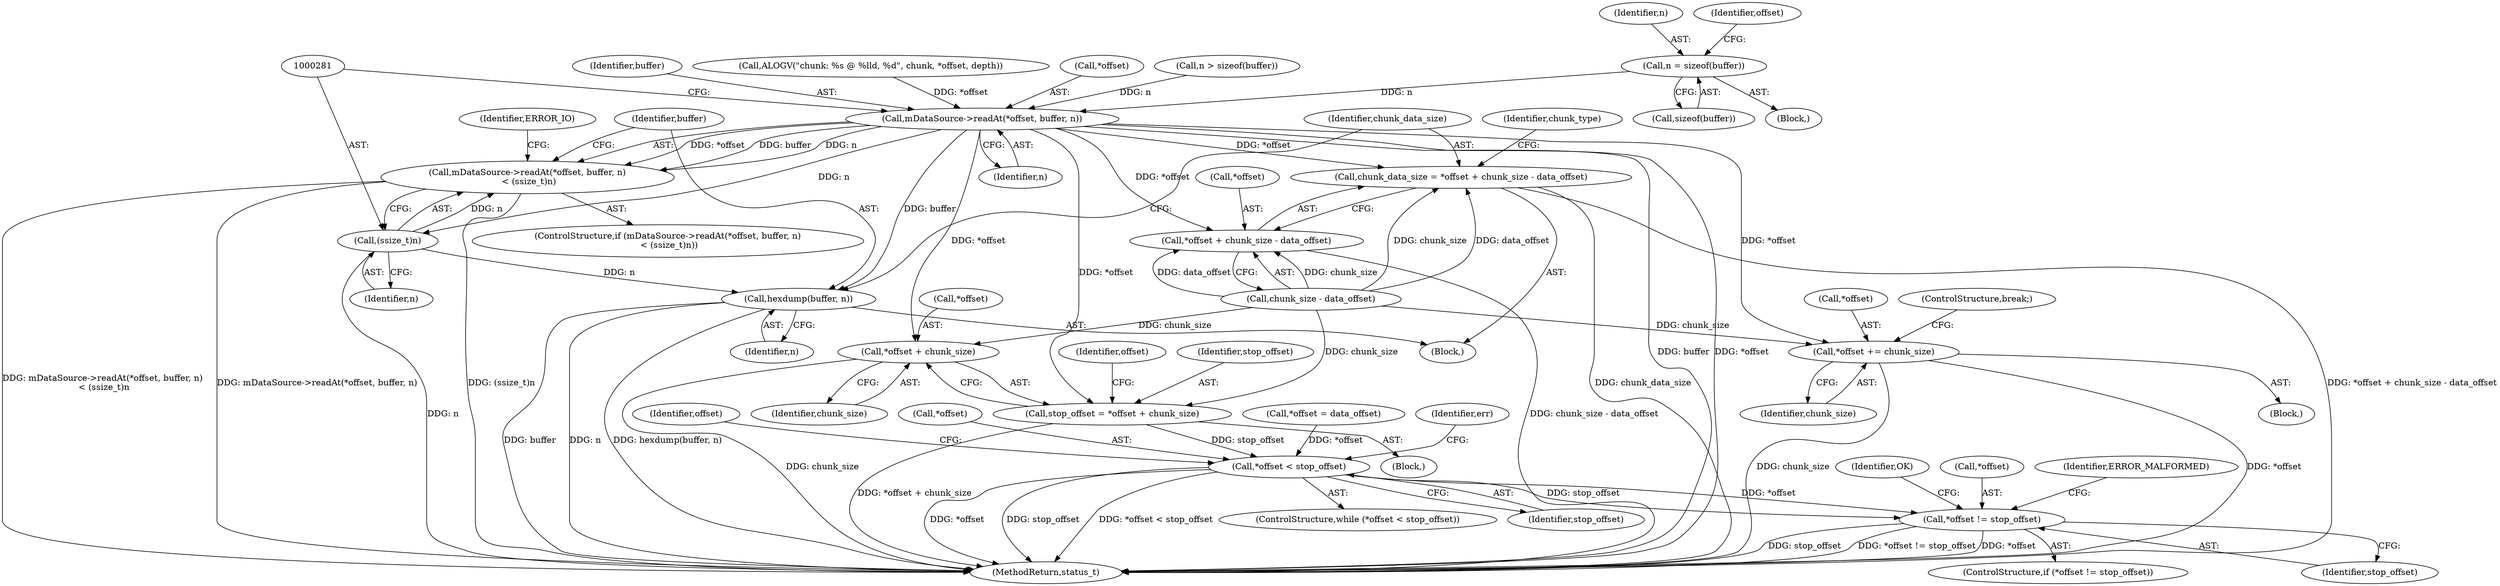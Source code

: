 digraph "0_Android_f4a88c8ed4f8186b3d6e2852993e063fc33ff231@API" {
"1000269" [label="(Call,n = sizeof(buffer))"];
"1000275" [label="(Call,mDataSource->readAt(*offset, buffer, n))"];
"1000274" [label="(Call,mDataSource->readAt(*offset, buffer, n)\n < (ssize_t)n)"];
"1000280" [label="(Call,(ssize_t)n)"];
"1000286" [label="(Call,hexdump(buffer, n))"];
"1000291" [label="(Call,chunk_data_size = *offset + chunk_size - data_offset)"];
"1000293" [label="(Call,*offset + chunk_size - data_offset)"];
"1000324" [label="(Call,stop_offset = *offset + chunk_size)"];
"1000335" [label="(Call,*offset < stop_offset)"];
"1000356" [label="(Call,*offset != stop_offset)"];
"1000326" [label="(Call,*offset + chunk_size)"];
"1002904" [label="(Call,*offset += chunk_size)"];
"1000268" [label="(Block,)"];
"1000270" [label="(Identifier,n)"];
"1000302" [label="(Identifier,chunk_type)"];
"1000286" [label="(Call,hexdump(buffer, n))"];
"1000327" [label="(Call,*offset)"];
"1000277" [label="(Identifier,offset)"];
"1000332" [label="(Identifier,offset)"];
"1000326" [label="(Call,*offset + chunk_size)"];
"1002903" [label="(Block,)"];
"1000322" [label="(Block,)"];
"1000278" [label="(Identifier,buffer)"];
"1000335" [label="(Call,*offset < stop_offset)"];
"1000285" [label="(Identifier,ERROR_IO)"];
"1000334" [label="(ControlStructure,while (*offset < stop_offset))"];
"1000287" [label="(Identifier,buffer)"];
"1000329" [label="(Identifier,chunk_size)"];
"1000330" [label="(Call,*offset = data_offset)"];
"1000342" [label="(Identifier,err)"];
"1000282" [label="(Identifier,n)"];
"1000356" [label="(Call,*offset != stop_offset)"];
"1000296" [label="(Call,chunk_size - data_offset)"];
"1002905" [label="(Call,*offset)"];
"1000338" [label="(Identifier,stop_offset)"];
"1000355" [label="(ControlStructure,if (*offset != stop_offset))"];
"1000364" [label="(Identifier,OK)"];
"1000271" [label="(Call,sizeof(buffer))"];
"1000269" [label="(Call,n = sizeof(buffer))"];
"1000275" [label="(Call,mDataSource->readAt(*offset, buffer, n))"];
"1000273" [label="(ControlStructure,if (mDataSource->readAt(*offset, buffer, n)\n < (ssize_t)n))"];
"1000288" [label="(Identifier,n)"];
"1000325" [label="(Identifier,stop_offset)"];
"1000294" [label="(Call,*offset)"];
"1000293" [label="(Call,*offset + chunk_size - data_offset)"];
"1002904" [label="(Call,*offset += chunk_size)"];
"1000292" [label="(Identifier,chunk_data_size)"];
"1000357" [label="(Call,*offset)"];
"1000359" [label="(Identifier,stop_offset)"];
"1000229" [label="(Call,ALOGV(\"chunk: %s @ %lld, %d\", chunk, *offset, depth))"];
"1000276" [label="(Call,*offset)"];
"1000324" [label="(Call,stop_offset = *offset + chunk_size)"];
"1000362" [label="(Identifier,ERROR_MALFORMED)"];
"1002911" [label="(MethodReturn,status_t)"];
"1000106" [label="(Block,)"];
"1000358" [label="(Identifier,offset)"];
"1000274" [label="(Call,mDataSource->readAt(*offset, buffer, n)\n < (ssize_t)n)"];
"1002908" [label="(ControlStructure,break;)"];
"1002907" [label="(Identifier,chunk_size)"];
"1000291" [label="(Call,chunk_data_size = *offset + chunk_size - data_offset)"];
"1000264" [label="(Call,n > sizeof(buffer))"];
"1000280" [label="(Call,(ssize_t)n)"];
"1000279" [label="(Identifier,n)"];
"1000336" [label="(Call,*offset)"];
"1000269" -> "1000268"  [label="AST: "];
"1000269" -> "1000271"  [label="CFG: "];
"1000270" -> "1000269"  [label="AST: "];
"1000271" -> "1000269"  [label="AST: "];
"1000277" -> "1000269"  [label="CFG: "];
"1000269" -> "1000275"  [label="DDG: n"];
"1000275" -> "1000274"  [label="AST: "];
"1000275" -> "1000279"  [label="CFG: "];
"1000276" -> "1000275"  [label="AST: "];
"1000278" -> "1000275"  [label="AST: "];
"1000279" -> "1000275"  [label="AST: "];
"1000281" -> "1000275"  [label="CFG: "];
"1000275" -> "1002911"  [label="DDG: buffer"];
"1000275" -> "1002911"  [label="DDG: *offset"];
"1000275" -> "1000274"  [label="DDG: *offset"];
"1000275" -> "1000274"  [label="DDG: buffer"];
"1000275" -> "1000274"  [label="DDG: n"];
"1000229" -> "1000275"  [label="DDG: *offset"];
"1000264" -> "1000275"  [label="DDG: n"];
"1000275" -> "1000280"  [label="DDG: n"];
"1000275" -> "1000286"  [label="DDG: buffer"];
"1000275" -> "1000291"  [label="DDG: *offset"];
"1000275" -> "1000293"  [label="DDG: *offset"];
"1000275" -> "1000324"  [label="DDG: *offset"];
"1000275" -> "1000326"  [label="DDG: *offset"];
"1000275" -> "1002904"  [label="DDG: *offset"];
"1000274" -> "1000273"  [label="AST: "];
"1000274" -> "1000280"  [label="CFG: "];
"1000280" -> "1000274"  [label="AST: "];
"1000285" -> "1000274"  [label="CFG: "];
"1000287" -> "1000274"  [label="CFG: "];
"1000274" -> "1002911"  [label="DDG: mDataSource->readAt(*offset, buffer, n)"];
"1000274" -> "1002911"  [label="DDG: (ssize_t)n"];
"1000274" -> "1002911"  [label="DDG: mDataSource->readAt(*offset, buffer, n)\n < (ssize_t)n"];
"1000280" -> "1000274"  [label="DDG: n"];
"1000280" -> "1000282"  [label="CFG: "];
"1000281" -> "1000280"  [label="AST: "];
"1000282" -> "1000280"  [label="AST: "];
"1000280" -> "1002911"  [label="DDG: n"];
"1000280" -> "1000286"  [label="DDG: n"];
"1000286" -> "1000106"  [label="AST: "];
"1000286" -> "1000288"  [label="CFG: "];
"1000287" -> "1000286"  [label="AST: "];
"1000288" -> "1000286"  [label="AST: "];
"1000292" -> "1000286"  [label="CFG: "];
"1000286" -> "1002911"  [label="DDG: hexdump(buffer, n)"];
"1000286" -> "1002911"  [label="DDG: buffer"];
"1000286" -> "1002911"  [label="DDG: n"];
"1000291" -> "1000106"  [label="AST: "];
"1000291" -> "1000293"  [label="CFG: "];
"1000292" -> "1000291"  [label="AST: "];
"1000293" -> "1000291"  [label="AST: "];
"1000302" -> "1000291"  [label="CFG: "];
"1000291" -> "1002911"  [label="DDG: chunk_data_size"];
"1000291" -> "1002911"  [label="DDG: *offset + chunk_size - data_offset"];
"1000296" -> "1000291"  [label="DDG: chunk_size"];
"1000296" -> "1000291"  [label="DDG: data_offset"];
"1000293" -> "1000296"  [label="CFG: "];
"1000294" -> "1000293"  [label="AST: "];
"1000296" -> "1000293"  [label="AST: "];
"1000293" -> "1002911"  [label="DDG: chunk_size - data_offset"];
"1000296" -> "1000293"  [label="DDG: chunk_size"];
"1000296" -> "1000293"  [label="DDG: data_offset"];
"1000324" -> "1000322"  [label="AST: "];
"1000324" -> "1000326"  [label="CFG: "];
"1000325" -> "1000324"  [label="AST: "];
"1000326" -> "1000324"  [label="AST: "];
"1000332" -> "1000324"  [label="CFG: "];
"1000324" -> "1002911"  [label="DDG: *offset + chunk_size"];
"1000296" -> "1000324"  [label="DDG: chunk_size"];
"1000324" -> "1000335"  [label="DDG: stop_offset"];
"1000335" -> "1000334"  [label="AST: "];
"1000335" -> "1000338"  [label="CFG: "];
"1000336" -> "1000335"  [label="AST: "];
"1000338" -> "1000335"  [label="AST: "];
"1000342" -> "1000335"  [label="CFG: "];
"1000358" -> "1000335"  [label="CFG: "];
"1000335" -> "1002911"  [label="DDG: *offset"];
"1000335" -> "1002911"  [label="DDG: stop_offset"];
"1000335" -> "1002911"  [label="DDG: *offset < stop_offset"];
"1000330" -> "1000335"  [label="DDG: *offset"];
"1000335" -> "1000356"  [label="DDG: *offset"];
"1000335" -> "1000356"  [label="DDG: stop_offset"];
"1000356" -> "1000355"  [label="AST: "];
"1000356" -> "1000359"  [label="CFG: "];
"1000357" -> "1000356"  [label="AST: "];
"1000359" -> "1000356"  [label="AST: "];
"1000362" -> "1000356"  [label="CFG: "];
"1000364" -> "1000356"  [label="CFG: "];
"1000356" -> "1002911"  [label="DDG: *offset != stop_offset"];
"1000356" -> "1002911"  [label="DDG: *offset"];
"1000356" -> "1002911"  [label="DDG: stop_offset"];
"1000326" -> "1000329"  [label="CFG: "];
"1000327" -> "1000326"  [label="AST: "];
"1000329" -> "1000326"  [label="AST: "];
"1000326" -> "1002911"  [label="DDG: chunk_size"];
"1000296" -> "1000326"  [label="DDG: chunk_size"];
"1002904" -> "1002903"  [label="AST: "];
"1002904" -> "1002907"  [label="CFG: "];
"1002905" -> "1002904"  [label="AST: "];
"1002907" -> "1002904"  [label="AST: "];
"1002908" -> "1002904"  [label="CFG: "];
"1002904" -> "1002911"  [label="DDG: chunk_size"];
"1002904" -> "1002911"  [label="DDG: *offset"];
"1000296" -> "1002904"  [label="DDG: chunk_size"];
}

